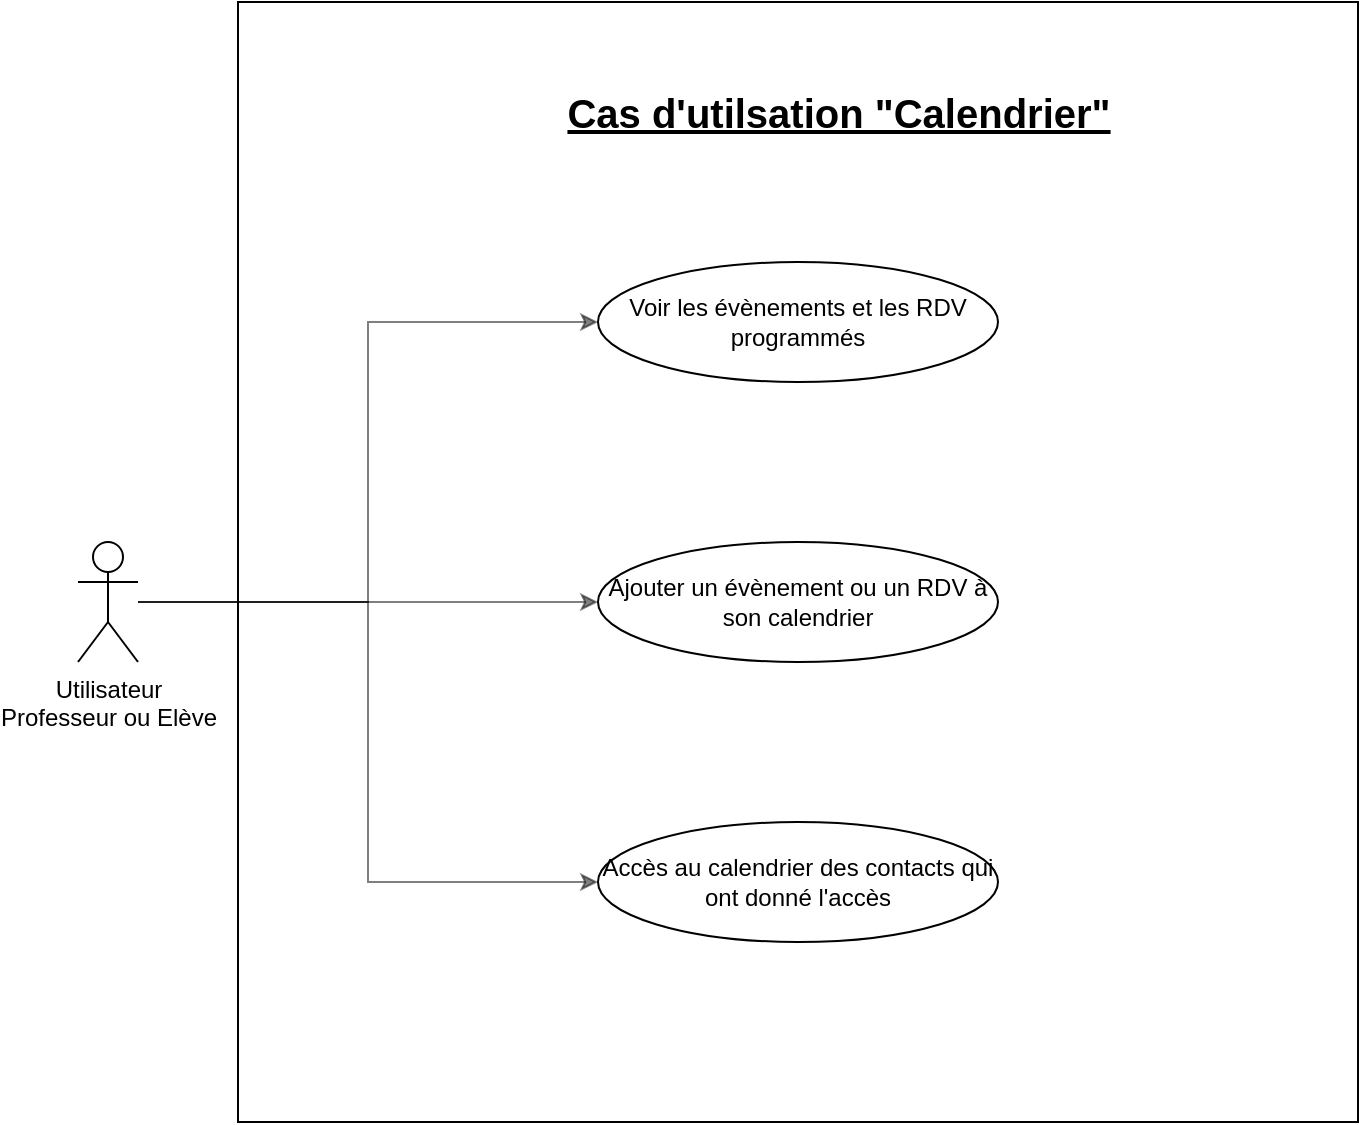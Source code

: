 <mxfile version="14.5.1" type="device"><diagram id="pbvzX-3rY17ACfLRN-KZ" name="Page-1"><mxGraphModel dx="1038" dy="607" grid="1" gridSize="10" guides="1" tooltips="1" connect="1" arrows="1" fold="1" page="1" pageScale="1" pageWidth="827" pageHeight="1169" math="0" shadow="0"><root><mxCell id="0"/><mxCell id="1" parent="0"/><mxCell id="MEeJwPvar1ZSVrfSUjnp-56" value="" style="whiteSpace=wrap;html=1;aspect=fixed;fontSize=20;" parent="1" vertex="1"><mxGeometry x="120" width="560" height="560" as="geometry"/></mxCell><mxCell id="Fy9X-XF4lYrqWOZDs8ya-14" style="edgeStyle=orthogonalEdgeStyle;rounded=0;orthogonalLoop=1;jettySize=auto;html=1;entryX=0;entryY=0.5;entryDx=0;entryDy=0;opacity=50;" parent="1" source="MEeJwPvar1ZSVrfSUjnp-1" target="MEeJwPvar1ZSVrfSUjnp-4" edge="1"><mxGeometry relative="1" as="geometry"/></mxCell><mxCell id="Fy9X-XF4lYrqWOZDs8ya-15" style="edgeStyle=orthogonalEdgeStyle;rounded=0;orthogonalLoop=1;jettySize=auto;html=1;entryX=0;entryY=0.5;entryDx=0;entryDy=0;opacity=50;" parent="1" source="MEeJwPvar1ZSVrfSUjnp-1" target="Fy9X-XF4lYrqWOZDs8ya-2" edge="1"><mxGeometry relative="1" as="geometry"/></mxCell><mxCell id="Fy9X-XF4lYrqWOZDs8ya-16" style="edgeStyle=orthogonalEdgeStyle;rounded=0;orthogonalLoop=1;jettySize=auto;html=1;entryX=0;entryY=0.5;entryDx=0;entryDy=0;opacity=50;" parent="1" source="MEeJwPvar1ZSVrfSUjnp-1" target="MEeJwPvar1ZSVrfSUjnp-11" edge="1"><mxGeometry relative="1" as="geometry"/></mxCell><mxCell id="MEeJwPvar1ZSVrfSUjnp-1" value="Utilisateur&lt;br&gt;Professeur ou Elève" style="shape=umlActor;verticalLabelPosition=bottom;verticalAlign=top;html=1;outlineConnect=0;" parent="1" vertex="1"><mxGeometry x="40" y="270" width="30" height="60" as="geometry"/></mxCell><mxCell id="MEeJwPvar1ZSVrfSUjnp-4" value="Voir les évènements et les RDV programmés" style="ellipse;whiteSpace=wrap;html=1;" parent="1" vertex="1"><mxGeometry x="300" y="130" width="200" height="60" as="geometry"/></mxCell><mxCell id="MEeJwPvar1ZSVrfSUjnp-11" value="Accès au calendrier des contacts qui ont donné l'accès" style="ellipse;whiteSpace=wrap;html=1;" parent="1" vertex="1"><mxGeometry x="300" y="410" width="200" height="60" as="geometry"/></mxCell><mxCell id="MEeJwPvar1ZSVrfSUjnp-40" value="Cas d'utilsation &quot;Calendrier&quot;" style="text;html=1;align=center;verticalAlign=middle;resizable=0;points=[];autosize=1;strokeColor=none;fontStyle=5;fontSize=20;" parent="1" vertex="1"><mxGeometry x="275" y="40" width="290" height="30" as="geometry"/></mxCell><mxCell id="Fy9X-XF4lYrqWOZDs8ya-2" value="Ajouter un évènement ou un RDV à son calendrier" style="ellipse;whiteSpace=wrap;html=1;" parent="1" vertex="1"><mxGeometry x="300" y="270" width="200" height="60" as="geometry"/></mxCell></root></mxGraphModel></diagram></mxfile>